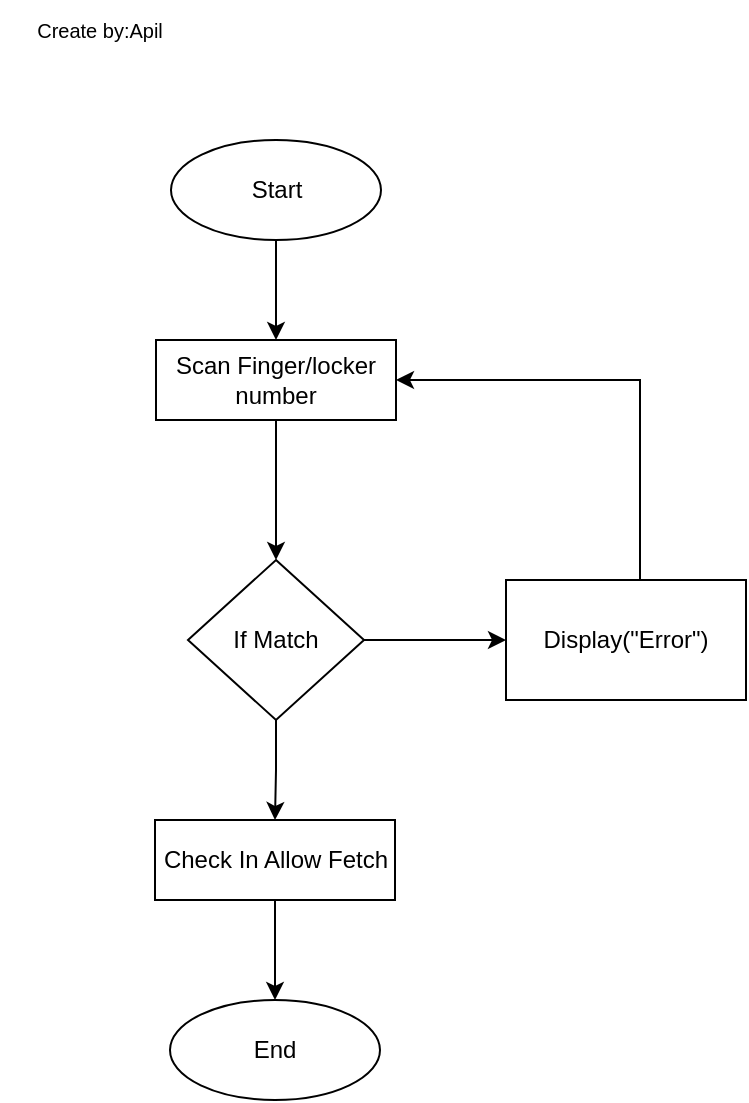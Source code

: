 <mxfile version="21.6.9" type="github">
  <diagram name="Page-1" id="n_lXfKEMTj0Z2ydD4iag">
    <mxGraphModel dx="531" dy="279" grid="1" gridSize="10" guides="1" tooltips="1" connect="1" arrows="1" fold="1" page="1" pageScale="1" pageWidth="850" pageHeight="1100" math="0" shadow="0">
      <root>
        <mxCell id="0" />
        <mxCell id="1" parent="0" />
        <mxCell id="fkrLkcXsaTUiDmlAcx4f-1" style="edgeStyle=orthogonalEdgeStyle;rounded=0;orthogonalLoop=1;jettySize=auto;html=1;" edge="1" parent="1" source="fkrLkcXsaTUiDmlAcx4f-2" target="fkrLkcXsaTUiDmlAcx4f-8">
          <mxGeometry relative="1" as="geometry" />
        </mxCell>
        <mxCell id="fkrLkcXsaTUiDmlAcx4f-2" value="Scan Finger/locker number" style="rounded=0;whiteSpace=wrap;html=1;" vertex="1" parent="1">
          <mxGeometry x="358" y="480" width="120" height="40" as="geometry" />
        </mxCell>
        <mxCell id="fkrLkcXsaTUiDmlAcx4f-3" style="edgeStyle=orthogonalEdgeStyle;rounded=0;orthogonalLoop=1;jettySize=auto;html=1;entryX=0.5;entryY=0;entryDx=0;entryDy=0;" edge="1" parent="1" source="fkrLkcXsaTUiDmlAcx4f-4" target="fkrLkcXsaTUiDmlAcx4f-5">
          <mxGeometry relative="1" as="geometry">
            <mxPoint x="425" y="760" as="targetPoint" />
          </mxGeometry>
        </mxCell>
        <mxCell id="fkrLkcXsaTUiDmlAcx4f-4" value="Check In Allow Fetch" style="rounded=0;whiteSpace=wrap;html=1;" vertex="1" parent="1">
          <mxGeometry x="357.5" y="720" width="120" height="40" as="geometry" />
        </mxCell>
        <mxCell id="fkrLkcXsaTUiDmlAcx4f-5" value="End" style="ellipse;whiteSpace=wrap;html=1;" vertex="1" parent="1">
          <mxGeometry x="365" y="810" width="105" height="50" as="geometry" />
        </mxCell>
        <mxCell id="fkrLkcXsaTUiDmlAcx4f-6" value="" style="edgeStyle=orthogonalEdgeStyle;rounded=0;orthogonalLoop=1;jettySize=auto;html=1;" edge="1" parent="1" source="fkrLkcXsaTUiDmlAcx4f-8" target="fkrLkcXsaTUiDmlAcx4f-10">
          <mxGeometry relative="1" as="geometry" />
        </mxCell>
        <mxCell id="fkrLkcXsaTUiDmlAcx4f-7" style="edgeStyle=orthogonalEdgeStyle;rounded=0;orthogonalLoop=1;jettySize=auto;html=1;entryX=0.5;entryY=0;entryDx=0;entryDy=0;" edge="1" parent="1" source="fkrLkcXsaTUiDmlAcx4f-8" target="fkrLkcXsaTUiDmlAcx4f-4">
          <mxGeometry relative="1" as="geometry" />
        </mxCell>
        <mxCell id="fkrLkcXsaTUiDmlAcx4f-8" value="If Match" style="rhombus;whiteSpace=wrap;html=1;" vertex="1" parent="1">
          <mxGeometry x="374" y="590" width="88" height="80" as="geometry" />
        </mxCell>
        <mxCell id="fkrLkcXsaTUiDmlAcx4f-9" style="edgeStyle=orthogonalEdgeStyle;rounded=0;orthogonalLoop=1;jettySize=auto;html=1;entryX=1;entryY=0.5;entryDx=0;entryDy=0;" edge="1" parent="1" source="fkrLkcXsaTUiDmlAcx4f-10" target="fkrLkcXsaTUiDmlAcx4f-2">
          <mxGeometry relative="1" as="geometry">
            <Array as="points">
              <mxPoint x="600" y="500" />
            </Array>
          </mxGeometry>
        </mxCell>
        <mxCell id="fkrLkcXsaTUiDmlAcx4f-10" value="Display(&quot;Error&quot;)" style="whiteSpace=wrap;html=1;" vertex="1" parent="1">
          <mxGeometry x="533" y="600" width="120" height="60" as="geometry" />
        </mxCell>
        <mxCell id="fkrLkcXsaTUiDmlAcx4f-12" style="edgeStyle=orthogonalEdgeStyle;rounded=0;orthogonalLoop=1;jettySize=auto;html=1;entryX=0.5;entryY=0;entryDx=0;entryDy=0;" edge="1" parent="1" source="fkrLkcXsaTUiDmlAcx4f-11" target="fkrLkcXsaTUiDmlAcx4f-2">
          <mxGeometry relative="1" as="geometry" />
        </mxCell>
        <mxCell id="fkrLkcXsaTUiDmlAcx4f-11" value="Start" style="ellipse;whiteSpace=wrap;html=1;" vertex="1" parent="1">
          <mxGeometry x="365.5" y="380" width="105" height="50" as="geometry" />
        </mxCell>
        <mxCell id="fkrLkcXsaTUiDmlAcx4f-13" value="&lt;font style=&quot;font-size: 10px;&quot;&gt;Create by:Apil&lt;/font&gt;" style="text;html=1;strokeColor=none;fillColor=none;align=center;verticalAlign=middle;whiteSpace=wrap;rounded=0;fontSize=10;" vertex="1" parent="1">
          <mxGeometry x="280" y="310" width="100" height="30" as="geometry" />
        </mxCell>
      </root>
    </mxGraphModel>
  </diagram>
</mxfile>
